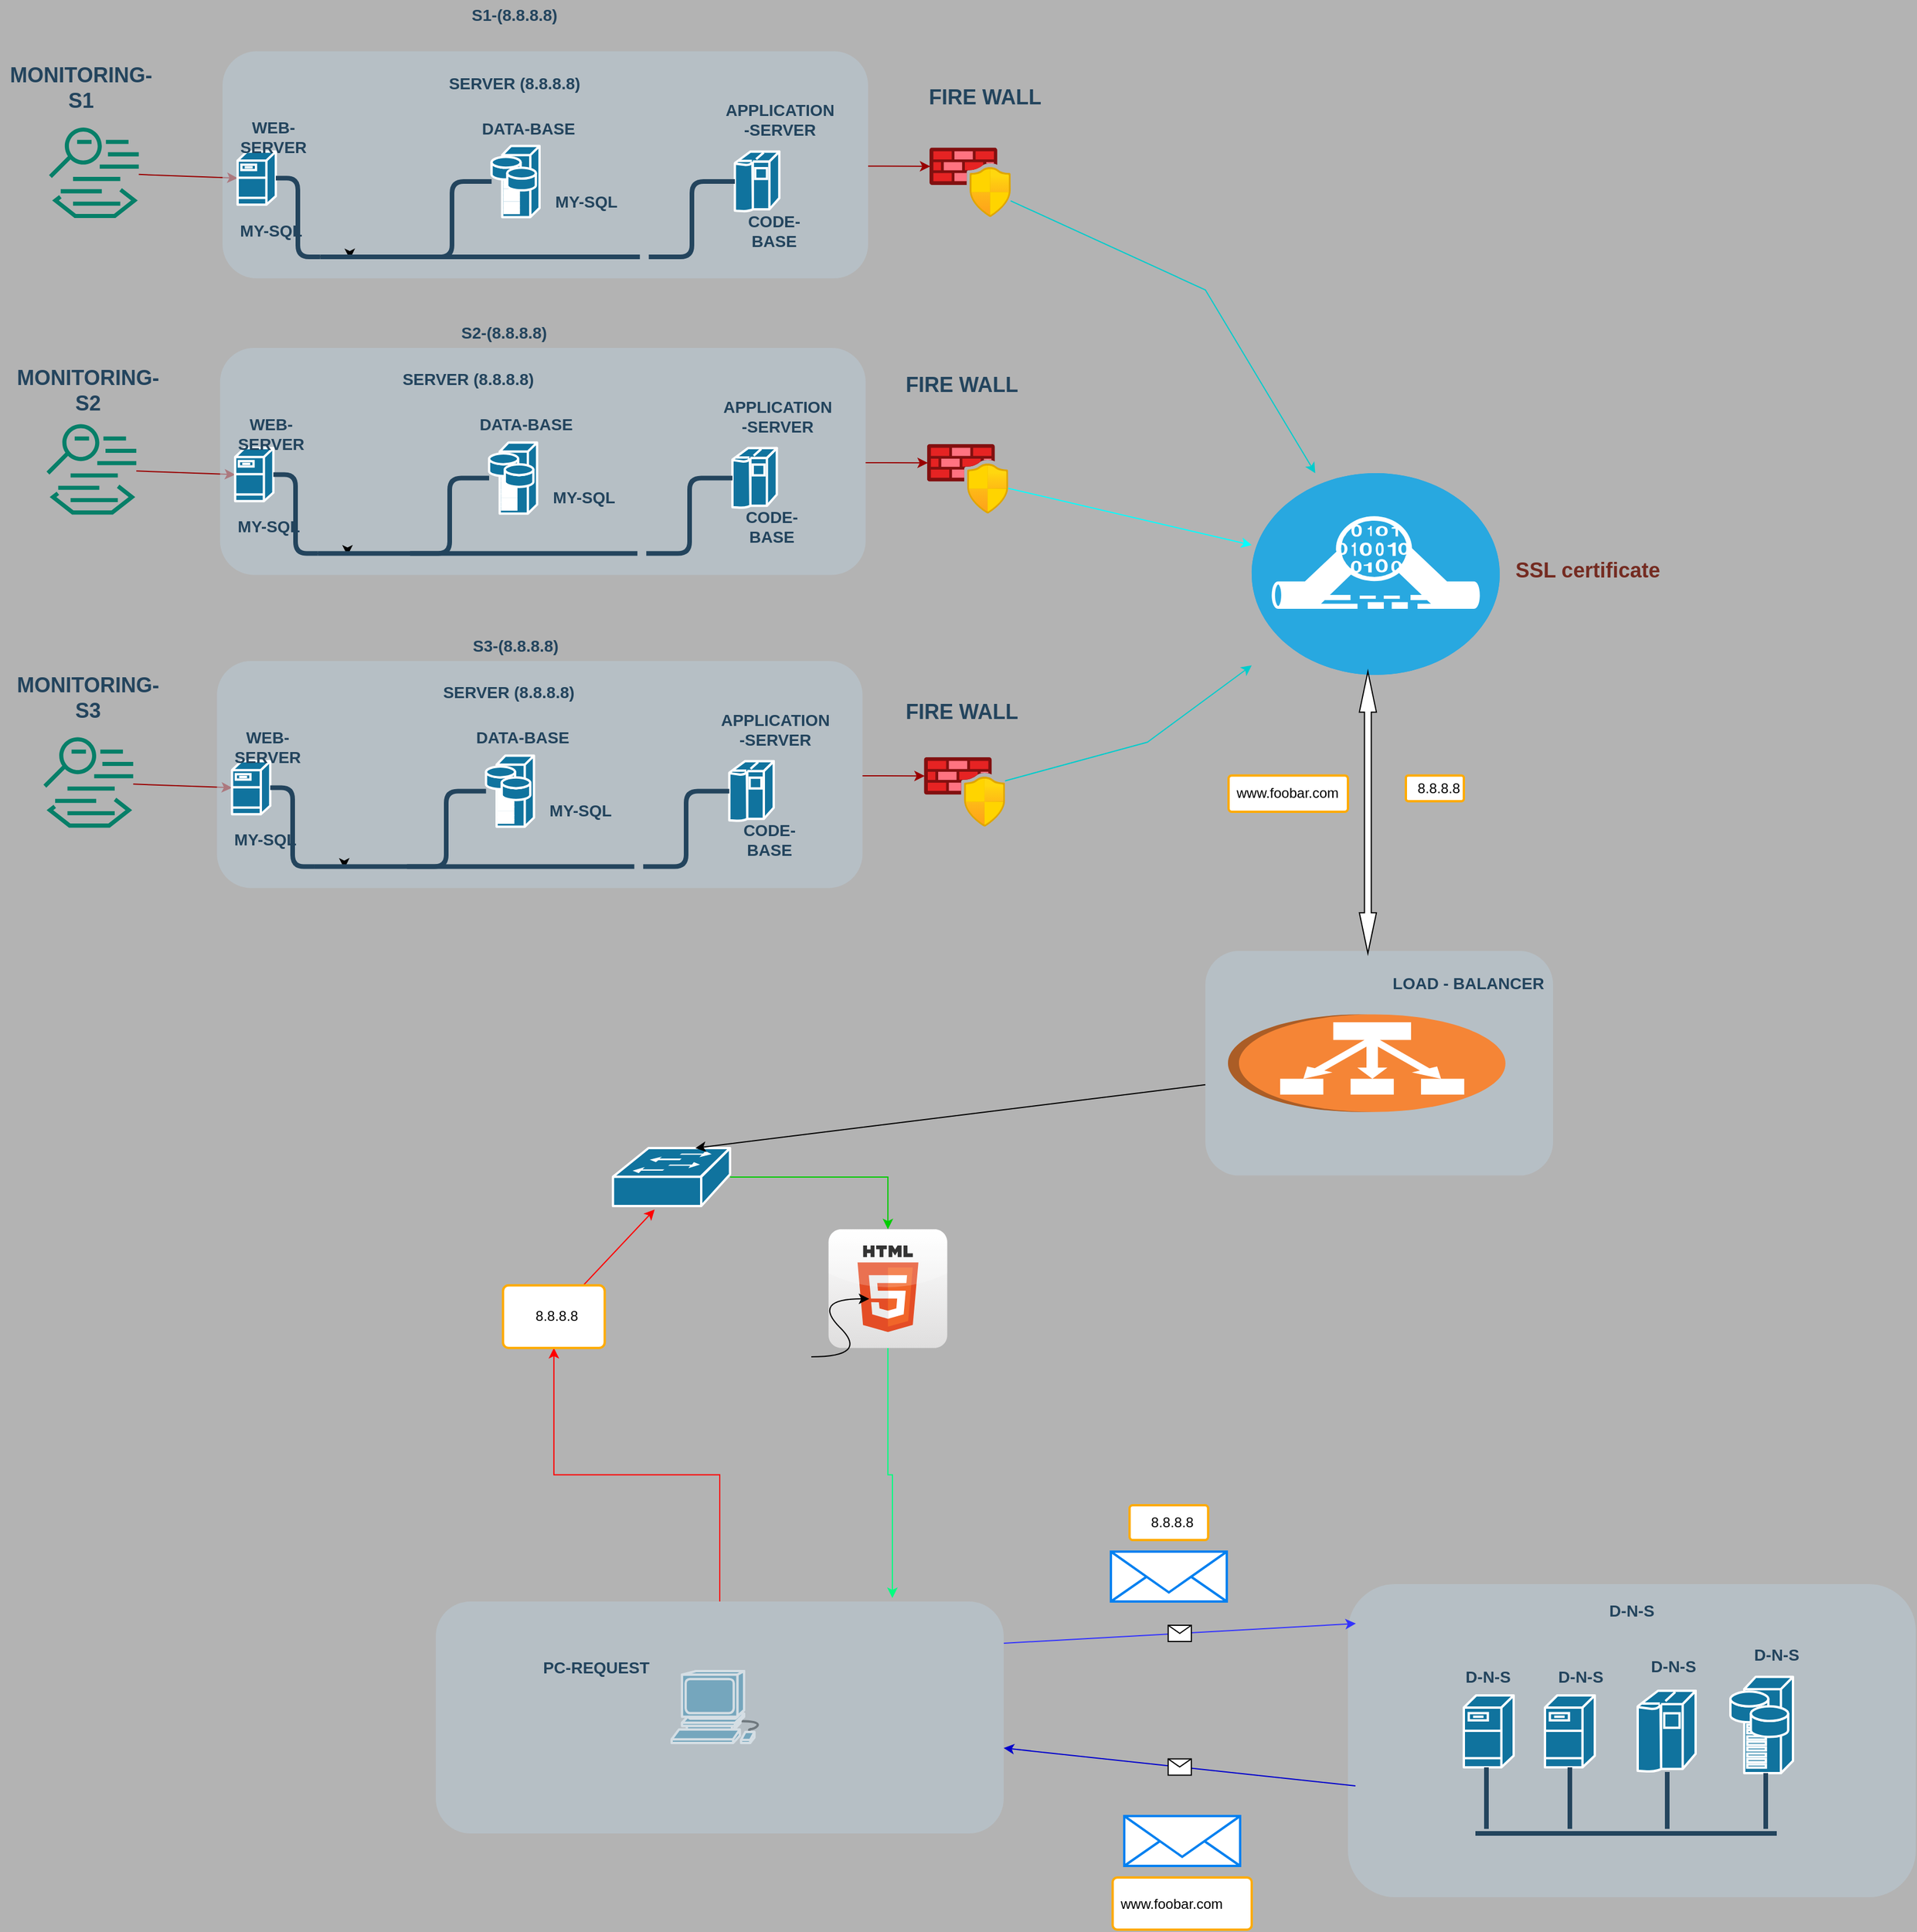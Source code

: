 <mxfile version="21.6.8" type="device">
  <diagram id="6a731a19-8d31-9384-78a2-239565b7b9f0" name="Page-1">
    <mxGraphModel dx="2910" dy="1009" grid="1" gridSize="10" guides="1" tooltips="1" connect="1" arrows="1" fold="1" page="1" pageScale="1" pageWidth="827" pageHeight="1169" background="#B3B3B3" math="0" shadow="0">
      <root>
        <mxCell id="0" />
        <mxCell id="1" parent="0" />
        <mxCell id="2094" value="" style="rounded=1;whiteSpace=wrap;html=1;strokeColor=none;fillColor=#BAC8D3;fontSize=24;fontColor=#23445D;align=center;opacity=60;" parent="1" vertex="1">
          <mxGeometry x="1143" y="1456" width="490" height="270" as="geometry" />
        </mxCell>
        <mxCell id="2096" value="" style="shape=mxgraph.cisco.computers_and_peripherals.workstation;html=1;dashed=0;fillColor=#10739E;strokeColor=#ffffff;strokeWidth=2;verticalLabelPosition=bottom;verticalAlign=top;fontFamily=Helvetica;fontSize=36;fontColor=#FFB366" parent="1" vertex="1">
          <mxGeometry x="559.5" y="1531" width="83" height="62" as="geometry" />
        </mxCell>
        <mxCell id="2103" value="" style="shape=mxgraph.cisco.servers.fileserver;html=1;dashed=0;fillColor=#10739E;strokeColor=#ffffff;strokeWidth=2;verticalLabelPosition=bottom;verticalAlign=top;fontFamily=Helvetica;fontSize=36;fontColor=#FFB366" parent="1" vertex="1">
          <mxGeometry x="1243" y="1552" width="43" height="62" as="geometry" />
        </mxCell>
        <mxCell id="2104" value="" style="shape=mxgraph.cisco.servers.fileserver;html=1;dashed=0;fillColor=#10739E;strokeColor=#ffffff;strokeWidth=2;verticalLabelPosition=bottom;verticalAlign=top;fontFamily=Helvetica;fontSize=36;fontColor=#FFB366" parent="1" vertex="1">
          <mxGeometry x="1313" y="1552" width="43" height="62" as="geometry" />
        </mxCell>
        <mxCell id="2105" value="" style="shape=mxgraph.cisco.computers_and_peripherals.ibm_mainframe;html=1;dashed=0;fillColor=#10739E;strokeColor=#ffffff;strokeWidth=2;verticalLabelPosition=bottom;verticalAlign=top;fontFamily=Helvetica;fontSize=36;fontColor=#FFB366" parent="1" vertex="1">
          <mxGeometry x="1393" y="1548" width="50" height="70" as="geometry" />
        </mxCell>
        <mxCell id="2106" value="" style="shape=mxgraph.cisco.servers.storage_server;html=1;dashed=0;fillColor=#10739E;strokeColor=#ffffff;strokeWidth=2;verticalLabelPosition=bottom;verticalAlign=top;fontFamily=Helvetica;fontSize=36;fontColor=#FFB366" parent="1" vertex="1">
          <mxGeometry x="1473" y="1536" width="54" height="83" as="geometry" />
        </mxCell>
        <mxCell id="6dwymIx41Qv2gQPjKfyM-2273" style="edgeStyle=orthogonalEdgeStyle;rounded=0;orthogonalLoop=1;jettySize=auto;html=1;strokeColor=#00FF80;entryX=0.804;entryY=-0.015;entryDx=0;entryDy=0;entryPerimeter=0;" parent="1" source="6dwymIx41Qv2gQPjKfyM-2308" target="6dwymIx41Qv2gQPjKfyM-2257" edge="1">
          <mxGeometry relative="1" as="geometry">
            <mxPoint x="745.87" y="1360" as="targetPoint" />
          </mxGeometry>
        </mxCell>
        <mxCell id="2107" value="" style="shape=mxgraph.cisco.switches.workgroup_switch;html=1;dashed=0;fillColor=#10739E;strokeColor=#ffffff;strokeWidth=2;verticalLabelPosition=bottom;verticalAlign=top;fontFamily=Helvetica;fontSize=36;fontColor=#FFB366" parent="1" vertex="1">
          <mxGeometry x="508.87" y="1080" width="101" height="50" as="geometry" />
        </mxCell>
        <mxCell id="2153" value="" style="line;html=1;strokeColor=#23445D;" parent="1" vertex="1">
          <mxGeometry x="1253" y="1666" width="260" height="10" as="geometry" />
        </mxCell>
        <mxCell id="2164" value="" style="edgeStyle=elbowEdgeStyle;elbow=horizontal;endArrow=none;html=1;strokeColor=#23445D;endFill=0;strokeWidth=4;rounded=1" parent="1" source="2103" edge="1">
          <mxGeometry width="100" height="100" relative="1" as="geometry">
            <mxPoint x="1262" y="1625" as="sourcePoint" />
            <mxPoint x="1262.278" y="1667.083" as="targetPoint" />
          </mxGeometry>
        </mxCell>
        <mxCell id="2165" value="" style="edgeStyle=elbowEdgeStyle;elbow=horizontal;endArrow=none;html=1;strokeColor=#23445D;endFill=0;strokeWidth=4;rounded=1" parent="1" source="2104" edge="1">
          <mxGeometry width="100" height="100" relative="1" as="geometry">
            <mxPoint x="1334" y="1625" as="sourcePoint" />
            <mxPoint x="1334.278" y="1667.083" as="targetPoint" />
          </mxGeometry>
        </mxCell>
        <mxCell id="2166" value="" style="edgeStyle=elbowEdgeStyle;elbow=horizontal;endArrow=none;html=1;strokeColor=#23445D;endFill=0;strokeWidth=4;rounded=1" parent="1" source="2105" edge="1">
          <mxGeometry width="100" height="100" relative="1" as="geometry">
            <mxPoint x="1418" y="1625" as="sourcePoint" />
            <mxPoint x="1418.278" y="1667.083" as="targetPoint" />
          </mxGeometry>
        </mxCell>
        <mxCell id="2167" value="" style="edgeStyle=elbowEdgeStyle;elbow=horizontal;endArrow=none;html=1;strokeColor=#23445D;endFill=0;strokeWidth=4;rounded=1" parent="1" source="2106" edge="1">
          <mxGeometry width="100" height="100" relative="1" as="geometry">
            <mxPoint x="1503" y="1625" as="sourcePoint" />
            <mxPoint x="1503.278" y="1667.083" as="targetPoint" />
          </mxGeometry>
        </mxCell>
        <mxCell id="2227" value="&lt;font color=&quot;#23445d&quot;&gt;D-N-S&lt;/font&gt;" style="rounded=1;whiteSpace=wrap;html=1;strokeColor=none;fillColor=none;fontSize=14;fontColor=#742B21;align=center;fontStyle=1" parent="1" vertex="1">
          <mxGeometry x="1223.5" y="1526" width="80" height="19" as="geometry" />
        </mxCell>
        <mxCell id="6dwymIx41Qv2gQPjKfyM-2346" style="edgeStyle=orthogonalEdgeStyle;rounded=0;orthogonalLoop=1;jettySize=auto;html=1;strokeColor=#FF0000;" parent="1" source="6dwymIx41Qv2gQPjKfyM-2257" target="6dwymIx41Qv2gQPjKfyM-2307" edge="1">
          <mxGeometry relative="1" as="geometry" />
        </mxCell>
        <mxCell id="6dwymIx41Qv2gQPjKfyM-2257" value="" style="rounded=1;whiteSpace=wrap;html=1;strokeColor=none;fillColor=#BAC8D3;fontSize=24;fontColor=#23445D;align=center;opacity=60;" parent="1" vertex="1">
          <mxGeometry x="356" y="1471" width="490" height="200" as="geometry" />
        </mxCell>
        <mxCell id="6dwymIx41Qv2gQPjKfyM-2275" value="&lt;font color=&quot;#23445d&quot;&gt;PC-REQUEST&lt;br&gt;&lt;/font&gt;" style="rounded=1;whiteSpace=wrap;html=1;strokeColor=none;fillColor=none;fontSize=14;fontColor=#742B21;align=center;fontStyle=1" parent="1" vertex="1">
          <mxGeometry x="382" y="1511" width="225" height="34" as="geometry" />
        </mxCell>
        <mxCell id="6dwymIx41Qv2gQPjKfyM-2278" value="&lt;font color=&quot;#23445d&quot;&gt;D-N-S&lt;/font&gt;" style="rounded=1;whiteSpace=wrap;html=1;strokeColor=none;fillColor=none;fontSize=14;fontColor=#742B21;align=center;fontStyle=1" parent="1" vertex="1">
          <mxGeometry x="1473" y="1507" width="80" height="19" as="geometry" />
        </mxCell>
        <mxCell id="6dwymIx41Qv2gQPjKfyM-2279" value="&lt;font color=&quot;#23445d&quot;&gt;D-N-S&lt;/font&gt;" style="rounded=1;whiteSpace=wrap;html=1;strokeColor=none;fillColor=none;fontSize=14;fontColor=#742B21;align=center;fontStyle=1" parent="1" vertex="1">
          <mxGeometry x="1383.5" y="1517" width="80" height="19" as="geometry" />
        </mxCell>
        <mxCell id="6dwymIx41Qv2gQPjKfyM-2280" value="&lt;font color=&quot;#23445d&quot;&gt;D-N-S&lt;/font&gt;" style="rounded=1;whiteSpace=wrap;html=1;strokeColor=none;fillColor=none;fontSize=14;fontColor=#742B21;align=center;fontStyle=1" parent="1" vertex="1">
          <mxGeometry x="1303.5" y="1526" width="80" height="19" as="geometry" />
        </mxCell>
        <mxCell id="6dwymIx41Qv2gQPjKfyM-2282" value="&lt;font color=&quot;#23445d&quot;&gt;D-N-S&lt;/font&gt;" style="rounded=1;whiteSpace=wrap;html=1;strokeColor=none;fillColor=none;fontSize=14;fontColor=#742B21;align=center;fontStyle=1" parent="1" vertex="1">
          <mxGeometry x="1323" y="1461" width="130" height="35" as="geometry" />
        </mxCell>
        <mxCell id="6dwymIx41Qv2gQPjKfyM-2289" value="" style="html=1;verticalLabelPosition=bottom;align=center;labelBackgroundColor=#ffffff;verticalAlign=top;strokeWidth=2;strokeColor=#0080F0;shadow=0;dashed=0;shape=mxgraph.ios7.icons.mail;" parent="1" vertex="1">
          <mxGeometry x="950" y="1656" width="100" height="43" as="geometry" />
        </mxCell>
        <mxCell id="6dwymIx41Qv2gQPjKfyM-2294" value="" style="html=1;verticalLabelPosition=bottom;align=center;labelBackgroundColor=#ffffff;verticalAlign=top;strokeWidth=2;strokeColor=#0080F0;shadow=0;dashed=0;shape=mxgraph.ios7.icons.mail;" parent="1" vertex="1">
          <mxGeometry x="938.5" y="1428" width="100" height="43" as="geometry" />
        </mxCell>
        <mxCell id="6dwymIx41Qv2gQPjKfyM-2300" value="www.foobar.com" style="rounded=1;arcSize=9;align=left;spacingLeft=5;strokeColor=#FFAB00;html=1;strokeWidth=2;fontSize=12" parent="1" vertex="1">
          <mxGeometry x="940" y="1709" width="120" height="45" as="geometry" />
        </mxCell>
        <mxCell id="6dwymIx41Qv2gQPjKfyM-2303" value="&lt;div style=&quot;&quot;&gt;&lt;span style=&quot;background-color: initial;&quot;&gt;8.8.8.8&lt;/span&gt;&lt;/div&gt;" style="rounded=1;arcSize=9;align=center;spacingLeft=5;strokeColor=#FFAB00;html=1;strokeWidth=2;fontSize=12" parent="1" vertex="1">
          <mxGeometry x="954.63" y="1388" width="67.75" height="30" as="geometry" />
        </mxCell>
        <mxCell id="6dwymIx41Qv2gQPjKfyM-2313" value="" style="edgeStyle=orthogonalEdgeStyle;rounded=0;orthogonalLoop=1;jettySize=auto;html=1;strokeColor=#00CC00;" parent="1" source="2107" target="6dwymIx41Qv2gQPjKfyM-2308" edge="1">
          <mxGeometry relative="1" as="geometry">
            <mxPoint x="754.87" y="1790" as="targetPoint" />
            <mxPoint x="609.87" y="1105" as="sourcePoint" />
          </mxGeometry>
        </mxCell>
        <mxCell id="6dwymIx41Qv2gQPjKfyM-2308" value="" style="dashed=0;outlineConnect=0;html=1;align=center;labelPosition=center;verticalLabelPosition=bottom;verticalAlign=top;shape=mxgraph.webicons.html5;gradientColor=#DFDEDE" parent="1" vertex="1">
          <mxGeometry x="694.87" y="1150" width="102.4" height="102.4" as="geometry" />
        </mxCell>
        <mxCell id="6dwymIx41Qv2gQPjKfyM-2322" value="" style="curved=1;endArrow=classic;html=1;rounded=0;entryX=0.356;entryY=1.06;entryDx=0;entryDy=0;strokeColor=#FF0000;entryPerimeter=0;" parent="1" source="6dwymIx41Qv2gQPjKfyM-2307" target="2107" edge="1">
          <mxGeometry width="50" height="50" relative="1" as="geometry">
            <mxPoint x="444.87" y="1320" as="sourcePoint" />
            <mxPoint x="494.87" y="1270" as="targetPoint" />
            <Array as="points" />
          </mxGeometry>
        </mxCell>
        <mxCell id="6dwymIx41Qv2gQPjKfyM-2307" value="&lt;div style=&quot;&quot;&gt;&lt;span style=&quot;background-color: initial;&quot;&gt;8.8.8.8&lt;/span&gt;&lt;/div&gt;" style="rounded=1;arcSize=9;align=center;spacingLeft=5;strokeColor=#FFAB00;html=1;strokeWidth=2;fontSize=12" parent="1" vertex="1">
          <mxGeometry x="414" y="1198.4" width="87.75" height="54" as="geometry" />
        </mxCell>
        <mxCell id="6dwymIx41Qv2gQPjKfyM-2371" value="" style="endArrow=classic;html=1;rounded=0;entryX=0.014;entryY=0.126;entryDx=0;entryDy=0;entryPerimeter=0;strokeColor=#3333FF;" parent="1" target="2094" edge="1">
          <mxGeometry relative="1" as="geometry">
            <mxPoint x="846.13" y="1507" as="sourcePoint" />
            <mxPoint x="946.13" y="1507" as="targetPoint" />
          </mxGeometry>
        </mxCell>
        <mxCell id="6dwymIx41Qv2gQPjKfyM-2372" value="" style="shape=message;html=1;outlineConnect=0;" parent="6dwymIx41Qv2gQPjKfyM-2371" vertex="1">
          <mxGeometry width="20" height="14" relative="1" as="geometry">
            <mxPoint x="-10" y="-7" as="offset" />
          </mxGeometry>
        </mxCell>
        <mxCell id="6dwymIx41Qv2gQPjKfyM-2373" value="" style="endArrow=classic;html=1;rounded=0;strokeColor=#0000CC;" parent="1" target="6dwymIx41Qv2gQPjKfyM-2257" edge="1">
          <mxGeometry relative="1" as="geometry">
            <mxPoint x="1149.5" y="1630" as="sourcePoint" />
            <mxPoint x="919.5" y="1630" as="targetPoint" />
          </mxGeometry>
        </mxCell>
        <mxCell id="6dwymIx41Qv2gQPjKfyM-2374" value="" style="shape=message;html=1;outlineConnect=0;" parent="6dwymIx41Qv2gQPjKfyM-2373" vertex="1">
          <mxGeometry width="20" height="14" relative="1" as="geometry">
            <mxPoint x="-10" y="-7" as="offset" />
          </mxGeometry>
        </mxCell>
        <mxCell id="imtC0jw9RBwGgxBXPLJ6-2265" value="" style="group" vertex="1" connectable="0" parent="1">
          <mxGeometry x="1020" y="910" width="300" height="193.66" as="geometry" />
        </mxCell>
        <mxCell id="6dwymIx41Qv2gQPjKfyM-2314" value="" style="rounded=1;whiteSpace=wrap;html=1;strokeColor=none;fillColor=#BAC8D3;fontSize=24;fontColor=#23445D;align=center;opacity=60;" parent="imtC0jw9RBwGgxBXPLJ6-2265" vertex="1">
          <mxGeometry width="300" height="193.66" as="geometry" />
        </mxCell>
        <mxCell id="6dwymIx41Qv2gQPjKfyM-2326" value="" style="outlineConnect=0;dashed=0;verticalLabelPosition=bottom;verticalAlign=top;align=center;html=1;shape=mxgraph.aws3.classic_load_balancer;fillColor=#F58536;gradientColor=none;rotation=90;" parent="imtC0jw9RBwGgxBXPLJ6-2265" vertex="1">
          <mxGeometry x="97.194" y="-22.881" width="84.031" height="239.412" as="geometry" />
        </mxCell>
        <mxCell id="f2DIe-GES9H6d4BIn_tr-2227" value="&lt;font color=&quot;#23445d&quot;&gt;LOAD - BALANCER&lt;br&gt;&lt;/font&gt;" style="rounded=1;whiteSpace=wrap;html=1;strokeColor=none;fillColor=none;fontSize=14;fontColor=#742B21;align=center;fontStyle=1" parent="imtC0jw9RBwGgxBXPLJ6-2265" vertex="1">
          <mxGeometry x="157.58" y="11.978" width="137.755" height="32.922" as="geometry" />
        </mxCell>
        <mxCell id="imtC0jw9RBwGgxBXPLJ6-2281" style="rounded=0;orthogonalLoop=1;jettySize=auto;html=1;entryX=0;entryY=0.5;entryDx=0;entryDy=0;entryPerimeter=0;strokeColor=#990000;" edge="1" parent="1" source="imtC0jw9RBwGgxBXPLJ6-2269" target="2097">
          <mxGeometry relative="1" as="geometry" />
        </mxCell>
        <mxCell id="imtC0jw9RBwGgxBXPLJ6-2269" value="" style="sketch=0;outlineConnect=0;fontColor=#232F3E;gradientColor=none;fillColor=#067F68;strokeColor=none;dashed=0;verticalLabelPosition=bottom;verticalAlign=top;align=center;html=1;fontSize=12;fontStyle=0;aspect=fixed;shape=mxgraph.aws4.mainframe_modernization_analyzer;container=0;" vertex="1" parent="1">
          <mxGeometry x="22" y="200" width="78" height="78" as="geometry" />
        </mxCell>
        <mxCell id="2095" value="" style="rounded=1;whiteSpace=wrap;html=1;strokeColor=none;fillColor=#BAC8D3;fontSize=24;fontColor=#23445D;align=center;opacity=60;movable=1;resizable=1;rotatable=1;deletable=1;editable=1;locked=0;connectable=1;container=0;" parent="1" vertex="1">
          <mxGeometry x="172" y="134.308" width="557" height="195.692" as="geometry" />
        </mxCell>
        <mxCell id="2097" value="" style="shape=mxgraph.cisco.servers.fileserver;html=1;dashed=0;fillColor=#10739E;strokeColor=#ffffff;strokeWidth=2;verticalLabelPosition=bottom;verticalAlign=top;fontFamily=Helvetica;fontSize=36;fontColor=#FFB366;movable=1;resizable=1;rotatable=1;deletable=1;editable=1;locked=0;connectable=1;container=0;" parent="1" vertex="1">
          <mxGeometry x="185.025" y="220.708" width="32.945" height="45.785" as="geometry" />
        </mxCell>
        <mxCell id="2100" value="" style="shape=mxgraph.cisco.servers.storage_server;html=1;dashed=0;fillColor=#10739E;strokeColor=#ffffff;strokeWidth=2;verticalLabelPosition=bottom;verticalAlign=top;fontFamily=Helvetica;fontSize=36;fontColor=#FFB366;movable=1;resizable=1;rotatable=1;deletable=1;editable=1;locked=0;connectable=1;container=0;" parent="1" vertex="1">
          <mxGeometry x="404.147" y="215.908" width="41.373" height="61.292" as="geometry" />
        </mxCell>
        <mxCell id="2102" value="" style="shape=mxgraph.cisco.computers_and_peripherals.ibm_mainframe;html=1;dashed=0;fillColor=#10739E;strokeColor=#ffffff;strokeWidth=2;verticalLabelPosition=bottom;verticalAlign=top;fontFamily=Helvetica;fontSize=36;fontColor=#FFB366;movable=1;resizable=1;rotatable=1;deletable=1;editable=1;locked=0;connectable=1;container=0;" parent="1" vertex="1">
          <mxGeometry x="614.076" y="220.708" width="38.308" height="51.692" as="geometry" />
        </mxCell>
        <mxCell id="2155" value="" style="edgeStyle=elbowEdgeStyle;elbow=horizontal;endArrow=none;html=1;strokeColor=#23445D;endFill=0;strokeWidth=4;rounded=1;movable=1;resizable=1;rotatable=1;deletable=1;editable=1;locked=0;connectable=1;" parent="1" target="2102" edge="1">
          <mxGeometry width="100" height="100" relative="1" as="geometry">
            <mxPoint x="539.758" y="311.538" as="sourcePoint" />
            <mxPoint x="539.758" y="282" as="targetPoint" />
          </mxGeometry>
        </mxCell>
        <mxCell id="2159" value="" style="edgeStyle=elbowEdgeStyle;elbow=horizontal;endArrow=none;html=1;strokeColor=#23445D;endFill=0;strokeWidth=4;rounded=1;movable=1;resizable=1;rotatable=1;deletable=1;editable=1;locked=0;connectable=1;" parent="1" target="2100" edge="1">
          <mxGeometry width="100" height="100" relative="1" as="geometry">
            <mxPoint x="335.959" y="311.538" as="sourcePoint" />
            <mxPoint x="335.81" y="272.359" as="targetPoint" />
          </mxGeometry>
        </mxCell>
        <mxCell id="2160" value="" style="edgeStyle=elbowEdgeStyle;elbow=horizontal;endArrow=none;html=1;strokeColor=#23445D;endFill=0;strokeWidth=4;rounded=1;movable=1;resizable=1;rotatable=1;deletable=1;editable=1;locked=0;connectable=1;" parent="1" source="2152" target="2097" edge="1">
          <mxGeometry width="100" height="100" relative="1" as="geometry">
            <mxPoint x="283.86" y="311.538" as="sourcePoint" />
            <mxPoint x="283.711" y="272.359" as="targetPoint" />
            <Array as="points" />
          </mxGeometry>
        </mxCell>
        <mxCell id="2226" value="&lt;font color=&quot;#23445d&quot;&gt;SERVER (8.8.8.8)&lt;br&gt;&lt;/font&gt;" style="rounded=1;whiteSpace=wrap;html=1;strokeColor=none;fillColor=none;fontSize=14;fontColor=#742B21;align=center;fontStyle=1;movable=1;resizable=1;rotatable=1;deletable=1;editable=1;locked=0;connectable=1;container=0;" parent="1" vertex="1">
          <mxGeometry x="338.257" y="149.077" width="172.387" height="25.108" as="geometry" />
        </mxCell>
        <mxCell id="6dwymIx41Qv2gQPjKfyM-2263" value="&lt;font color=&quot;#23445d&quot;&gt;WEB-SERVER&lt;br&gt;&lt;/font&gt;" style="rounded=1;whiteSpace=wrap;html=1;strokeColor=none;fillColor=none;fontSize=14;fontColor=#742B21;align=center;fontStyle=1;movable=1;resizable=1;rotatable=1;deletable=1;editable=1;locked=0;connectable=1;container=0;" parent="1" vertex="1">
          <mxGeometry x="172" y="195.6" width="88.109" height="25.108" as="geometry" />
        </mxCell>
        <mxCell id="6dwymIx41Qv2gQPjKfyM-2264" value="&lt;font color=&quot;#23445d&quot;&gt;MY-SQL&lt;br&gt;&lt;/font&gt;" style="rounded=1;whiteSpace=wrap;html=1;strokeColor=none;fillColor=none;fontSize=14;fontColor=#742B21;align=center;fontStyle=1;movable=1;resizable=1;rotatable=1;deletable=1;editable=1;locked=0;connectable=1;container=0;" parent="1" vertex="1">
          <mxGeometry x="443.988" y="250.985" width="84.278" height="25.108" as="geometry" />
        </mxCell>
        <mxCell id="6dwymIx41Qv2gQPjKfyM-2265" value="&lt;font color=&quot;#23445d&quot;&gt;APPLICATION -SERVER&lt;br&gt;&lt;/font&gt;" style="rounded=1;whiteSpace=wrap;html=1;strokeColor=none;fillColor=none;fontSize=14;fontColor=#742B21;align=center;fontStyle=1;movable=1;resizable=1;rotatable=1;deletable=1;editable=1;locked=0;connectable=1;container=0;" parent="1" vertex="1">
          <mxGeometry x="606.414" y="178.615" width="94.238" height="29.538" as="geometry" />
        </mxCell>
        <mxCell id="6dwymIx41Qv2gQPjKfyM-2266" value="&lt;font color=&quot;#23445d&quot;&gt;MY-SQL&lt;br&gt;&lt;/font&gt;" style="rounded=1;whiteSpace=wrap;html=1;strokeColor=none;fillColor=none;fontSize=14;fontColor=#742B21;align=center;fontStyle=1;movable=1;resizable=1;rotatable=1;deletable=1;editable=1;locked=0;connectable=1;container=0;" parent="1" vertex="1">
          <mxGeometry x="172" y="276.092" width="84.278" height="25.108" as="geometry" />
        </mxCell>
        <mxCell id="6dwymIx41Qv2gQPjKfyM-2267" value="&lt;font color=&quot;#23445d&quot;&gt;CODE-BASE&lt;br&gt;&lt;/font&gt;" style="rounded=1;whiteSpace=wrap;html=1;strokeColor=none;fillColor=none;fontSize=14;fontColor=#742B21;align=center;fontStyle=1;movable=1;resizable=1;rotatable=1;deletable=1;editable=1;locked=0;connectable=1;container=0;" parent="1" vertex="1">
          <mxGeometry x="606.414" y="276.092" width="84.278" height="25.108" as="geometry" />
        </mxCell>
        <mxCell id="6dwymIx41Qv2gQPjKfyM-2268" style="edgeStyle=orthogonalEdgeStyle;rounded=0;orthogonalLoop=1;jettySize=auto;html=1;exitX=0;exitY=0.5;exitDx=0;exitDy=0;exitPerimeter=0;entryX=0.093;entryY=0.75;entryDx=0;entryDy=0;entryPerimeter=0;movable=1;resizable=1;rotatable=1;deletable=1;editable=1;locked=0;connectable=1;" parent="1" source="2152" target="2152" edge="1">
          <mxGeometry relative="1" as="geometry" />
        </mxCell>
        <mxCell id="2152" value="" style="line;html=1;strokeColor=#23445D;movable=1;resizable=1;rotatable=1;deletable=1;editable=1;locked=0;connectable=1;container=0;" parent="1" vertex="1">
          <mxGeometry x="256.278" y="307.846" width="275.818" height="7.385" as="geometry" />
        </mxCell>
        <mxCell id="6dwymIx41Qv2gQPjKfyM-2271" value="&lt;font color=&quot;#23445d&quot;&gt;DATA-BASE&lt;br&gt;&lt;/font&gt;" style="rounded=1;whiteSpace=wrap;html=1;strokeColor=none;fillColor=none;fontSize=14;fontColor=#742B21;align=center;fontStyle=1;movable=1;resizable=1;rotatable=1;deletable=1;editable=1;locked=0;connectable=1;container=0;" parent="1" vertex="1">
          <mxGeometry x="392.272" y="188.215" width="88.109" height="25.108" as="geometry" />
        </mxCell>
        <mxCell id="6dwymIx41Qv2gQPjKfyM-2377" value="&lt;font color=&quot;#23445d&quot;&gt;S1-(8.8.8.8)&lt;br&gt;&lt;/font&gt;" style="rounded=1;whiteSpace=wrap;html=1;strokeColor=none;fillColor=none;fontSize=14;fontColor=#742B21;align=center;fontStyle=1;movable=1;resizable=1;rotatable=1;deletable=1;editable=1;locked=0;connectable=1;container=0;" parent="1" vertex="1">
          <mxGeometry x="338.257" y="90" width="172.387" height="25.108" as="geometry" />
        </mxCell>
        <mxCell id="imtC0jw9RBwGgxBXPLJ6-2351" style="edgeStyle=none;rounded=0;orthogonalLoop=1;jettySize=auto;html=1;strokeColor=#00CCCC;" edge="1" parent="1" source="imtC0jw9RBwGgxBXPLJ6-2266" target="imtC0jw9RBwGgxBXPLJ6-2349">
          <mxGeometry relative="1" as="geometry">
            <Array as="points">
              <mxPoint x="1020" y="340" />
            </Array>
          </mxGeometry>
        </mxCell>
        <mxCell id="imtC0jw9RBwGgxBXPLJ6-2266" value="" style="image;aspect=fixed;html=1;points=[];align=center;fontSize=12;image=img/lib/azure2/networking/Azure_Firewall_Manager.svg;container=0;" vertex="1" parent="1">
          <mxGeometry x="782" y="217.2" width="70" height="60" as="geometry" />
        </mxCell>
        <mxCell id="imtC0jw9RBwGgxBXPLJ6-2280" style="rounded=0;orthogonalLoop=1;jettySize=auto;html=1;entryX=0.01;entryY=0.271;entryDx=0;entryDy=0;entryPerimeter=0;strokeColor=#990000;" edge="1" parent="1" source="2095" target="imtC0jw9RBwGgxBXPLJ6-2266">
          <mxGeometry relative="1" as="geometry" />
        </mxCell>
        <mxCell id="imtC0jw9RBwGgxBXPLJ6-2306" style="rounded=0;orthogonalLoop=1;jettySize=auto;html=1;entryX=0;entryY=0.5;entryDx=0;entryDy=0;entryPerimeter=0;strokeColor=#990000;" edge="1" parent="1" source="imtC0jw9RBwGgxBXPLJ6-2307" target="imtC0jw9RBwGgxBXPLJ6-2309">
          <mxGeometry relative="1" as="geometry" />
        </mxCell>
        <mxCell id="imtC0jw9RBwGgxBXPLJ6-2307" value="" style="sketch=0;outlineConnect=0;fontColor=#232F3E;gradientColor=none;fillColor=#067F68;strokeColor=none;dashed=0;verticalLabelPosition=bottom;verticalAlign=top;align=center;html=1;fontSize=12;fontStyle=0;aspect=fixed;shape=mxgraph.aws4.mainframe_modernization_analyzer;container=0;" vertex="1" parent="1">
          <mxGeometry x="19.87" y="455.69" width="78" height="78" as="geometry" />
        </mxCell>
        <mxCell id="imtC0jw9RBwGgxBXPLJ6-2308" value="" style="rounded=1;whiteSpace=wrap;html=1;strokeColor=none;fillColor=#BAC8D3;fontSize=24;fontColor=#23445D;align=center;opacity=60;movable=1;resizable=1;rotatable=1;deletable=1;editable=1;locked=0;connectable=1;container=0;" vertex="1" parent="1">
          <mxGeometry x="169.87" y="389.998" width="557" height="195.692" as="geometry" />
        </mxCell>
        <mxCell id="imtC0jw9RBwGgxBXPLJ6-2309" value="" style="shape=mxgraph.cisco.servers.fileserver;html=1;dashed=0;fillColor=#10739E;strokeColor=#ffffff;strokeWidth=2;verticalLabelPosition=bottom;verticalAlign=top;fontFamily=Helvetica;fontSize=36;fontColor=#FFB366;movable=1;resizable=1;rotatable=1;deletable=1;editable=1;locked=0;connectable=1;container=0;" vertex="1" parent="1">
          <mxGeometry x="182.895" y="476.398" width="32.945" height="45.785" as="geometry" />
        </mxCell>
        <mxCell id="imtC0jw9RBwGgxBXPLJ6-2310" value="" style="shape=mxgraph.cisco.servers.storage_server;html=1;dashed=0;fillColor=#10739E;strokeColor=#ffffff;strokeWidth=2;verticalLabelPosition=bottom;verticalAlign=top;fontFamily=Helvetica;fontSize=36;fontColor=#FFB366;movable=1;resizable=1;rotatable=1;deletable=1;editable=1;locked=0;connectable=1;container=0;" vertex="1" parent="1">
          <mxGeometry x="402.017" y="471.598" width="41.373" height="61.292" as="geometry" />
        </mxCell>
        <mxCell id="imtC0jw9RBwGgxBXPLJ6-2311" value="" style="shape=mxgraph.cisco.computers_and_peripherals.ibm_mainframe;html=1;dashed=0;fillColor=#10739E;strokeColor=#ffffff;strokeWidth=2;verticalLabelPosition=bottom;verticalAlign=top;fontFamily=Helvetica;fontSize=36;fontColor=#FFB366;movable=1;resizable=1;rotatable=1;deletable=1;editable=1;locked=0;connectable=1;container=0;" vertex="1" parent="1">
          <mxGeometry x="611.946" y="476.398" width="38.308" height="51.692" as="geometry" />
        </mxCell>
        <mxCell id="imtC0jw9RBwGgxBXPLJ6-2312" value="" style="edgeStyle=elbowEdgeStyle;elbow=horizontal;endArrow=none;html=1;strokeColor=#23445D;endFill=0;strokeWidth=4;rounded=1;movable=1;resizable=1;rotatable=1;deletable=1;editable=1;locked=0;connectable=1;" edge="1" parent="1" target="imtC0jw9RBwGgxBXPLJ6-2311">
          <mxGeometry width="100" height="100" relative="1" as="geometry">
            <mxPoint x="537.628" y="567.228" as="sourcePoint" />
            <mxPoint x="537.628" y="537.69" as="targetPoint" />
          </mxGeometry>
        </mxCell>
        <mxCell id="imtC0jw9RBwGgxBXPLJ6-2313" value="" style="edgeStyle=elbowEdgeStyle;elbow=horizontal;endArrow=none;html=1;strokeColor=#23445D;endFill=0;strokeWidth=4;rounded=1;movable=1;resizable=1;rotatable=1;deletable=1;editable=1;locked=0;connectable=1;" edge="1" parent="1" target="imtC0jw9RBwGgxBXPLJ6-2310">
          <mxGeometry width="100" height="100" relative="1" as="geometry">
            <mxPoint x="333.829" y="567.228" as="sourcePoint" />
            <mxPoint x="333.68" y="528.049" as="targetPoint" />
          </mxGeometry>
        </mxCell>
        <mxCell id="imtC0jw9RBwGgxBXPLJ6-2314" value="" style="edgeStyle=elbowEdgeStyle;elbow=horizontal;endArrow=none;html=1;strokeColor=#23445D;endFill=0;strokeWidth=4;rounded=1;movable=1;resizable=1;rotatable=1;deletable=1;editable=1;locked=0;connectable=1;" edge="1" parent="1" source="imtC0jw9RBwGgxBXPLJ6-2322" target="imtC0jw9RBwGgxBXPLJ6-2309">
          <mxGeometry width="100" height="100" relative="1" as="geometry">
            <mxPoint x="281.73" y="567.228" as="sourcePoint" />
            <mxPoint x="281.581" y="528.049" as="targetPoint" />
            <Array as="points" />
          </mxGeometry>
        </mxCell>
        <mxCell id="imtC0jw9RBwGgxBXPLJ6-2315" value="&lt;font color=&quot;#23445d&quot;&gt;SERVER (8.8.8.8)&lt;br&gt;&lt;/font&gt;" style="rounded=1;whiteSpace=wrap;html=1;strokeColor=none;fillColor=none;fontSize=14;fontColor=#742B21;align=center;fontStyle=1;movable=1;resizable=1;rotatable=1;deletable=1;editable=1;locked=0;connectable=1;container=0;" vertex="1" parent="1">
          <mxGeometry x="298.127" y="404.767" width="172.387" height="25.108" as="geometry" />
        </mxCell>
        <mxCell id="imtC0jw9RBwGgxBXPLJ6-2316" value="&lt;font color=&quot;#23445d&quot;&gt;WEB-SERVER&lt;br&gt;&lt;/font&gt;" style="rounded=1;whiteSpace=wrap;html=1;strokeColor=none;fillColor=none;fontSize=14;fontColor=#742B21;align=center;fontStyle=1;movable=1;resizable=1;rotatable=1;deletable=1;editable=1;locked=0;connectable=1;container=0;" vertex="1" parent="1">
          <mxGeometry x="169.87" y="451.29" width="88.109" height="25.108" as="geometry" />
        </mxCell>
        <mxCell id="imtC0jw9RBwGgxBXPLJ6-2317" value="&lt;font color=&quot;#23445d&quot;&gt;MY-SQL&lt;br&gt;&lt;/font&gt;" style="rounded=1;whiteSpace=wrap;html=1;strokeColor=none;fillColor=none;fontSize=14;fontColor=#742B21;align=center;fontStyle=1;movable=1;resizable=1;rotatable=1;deletable=1;editable=1;locked=0;connectable=1;container=0;" vertex="1" parent="1">
          <mxGeometry x="441.858" y="506.675" width="84.278" height="25.108" as="geometry" />
        </mxCell>
        <mxCell id="imtC0jw9RBwGgxBXPLJ6-2318" value="&lt;font color=&quot;#23445d&quot;&gt;APPLICATION -SERVER&lt;br&gt;&lt;/font&gt;" style="rounded=1;whiteSpace=wrap;html=1;strokeColor=none;fillColor=none;fontSize=14;fontColor=#742B21;align=center;fontStyle=1;movable=1;resizable=1;rotatable=1;deletable=1;editable=1;locked=0;connectable=1;container=0;" vertex="1" parent="1">
          <mxGeometry x="604.284" y="434.305" width="94.238" height="29.538" as="geometry" />
        </mxCell>
        <mxCell id="imtC0jw9RBwGgxBXPLJ6-2319" value="&lt;font color=&quot;#23445d&quot;&gt;MY-SQL&lt;br&gt;&lt;/font&gt;" style="rounded=1;whiteSpace=wrap;html=1;strokeColor=none;fillColor=none;fontSize=14;fontColor=#742B21;align=center;fontStyle=1;movable=1;resizable=1;rotatable=1;deletable=1;editable=1;locked=0;connectable=1;container=0;" vertex="1" parent="1">
          <mxGeometry x="169.87" y="531.782" width="84.278" height="25.108" as="geometry" />
        </mxCell>
        <mxCell id="imtC0jw9RBwGgxBXPLJ6-2320" value="&lt;font color=&quot;#23445d&quot;&gt;CODE-BASE&lt;br&gt;&lt;/font&gt;" style="rounded=1;whiteSpace=wrap;html=1;strokeColor=none;fillColor=none;fontSize=14;fontColor=#742B21;align=center;fontStyle=1;movable=1;resizable=1;rotatable=1;deletable=1;editable=1;locked=0;connectable=1;container=0;" vertex="1" parent="1">
          <mxGeometry x="604.284" y="531.782" width="84.278" height="25.108" as="geometry" />
        </mxCell>
        <mxCell id="imtC0jw9RBwGgxBXPLJ6-2321" style="edgeStyle=orthogonalEdgeStyle;rounded=0;orthogonalLoop=1;jettySize=auto;html=1;exitX=0;exitY=0.5;exitDx=0;exitDy=0;exitPerimeter=0;entryX=0.093;entryY=0.75;entryDx=0;entryDy=0;entryPerimeter=0;movable=1;resizable=1;rotatable=1;deletable=1;editable=1;locked=0;connectable=1;" edge="1" parent="1" source="imtC0jw9RBwGgxBXPLJ6-2322" target="imtC0jw9RBwGgxBXPLJ6-2322">
          <mxGeometry relative="1" as="geometry" />
        </mxCell>
        <mxCell id="imtC0jw9RBwGgxBXPLJ6-2322" value="" style="line;html=1;strokeColor=#23445D;movable=1;resizable=1;rotatable=1;deletable=1;editable=1;locked=0;connectable=1;container=0;" vertex="1" parent="1">
          <mxGeometry x="254.148" y="563.536" width="275.818" height="7.385" as="geometry" />
        </mxCell>
        <mxCell id="imtC0jw9RBwGgxBXPLJ6-2323" value="&lt;font color=&quot;#23445d&quot;&gt;DATA-BASE&lt;br&gt;&lt;/font&gt;" style="rounded=1;whiteSpace=wrap;html=1;strokeColor=none;fillColor=none;fontSize=14;fontColor=#742B21;align=center;fontStyle=1;movable=1;resizable=1;rotatable=1;deletable=1;editable=1;locked=0;connectable=1;container=0;" vertex="1" parent="1">
          <mxGeometry x="390.142" y="443.905" width="88.109" height="25.108" as="geometry" />
        </mxCell>
        <mxCell id="imtC0jw9RBwGgxBXPLJ6-2352" style="edgeStyle=none;rounded=0;orthogonalLoop=1;jettySize=auto;html=1;strokeColor=#00FFFF;" edge="1" parent="1" source="imtC0jw9RBwGgxBXPLJ6-2324" target="imtC0jw9RBwGgxBXPLJ6-2349">
          <mxGeometry relative="1" as="geometry" />
        </mxCell>
        <mxCell id="imtC0jw9RBwGgxBXPLJ6-2324" value="" style="image;aspect=fixed;html=1;points=[];align=center;fontSize=12;image=img/lib/azure2/networking/Azure_Firewall_Manager.svg;container=0;" vertex="1" parent="1">
          <mxGeometry x="779.87" y="472.89" width="70" height="60" as="geometry" />
        </mxCell>
        <mxCell id="imtC0jw9RBwGgxBXPLJ6-2325" style="rounded=0;orthogonalLoop=1;jettySize=auto;html=1;entryX=0.01;entryY=0.271;entryDx=0;entryDy=0;entryPerimeter=0;strokeColor=#990000;" edge="1" parent="1" source="imtC0jw9RBwGgxBXPLJ6-2308" target="imtC0jw9RBwGgxBXPLJ6-2324">
          <mxGeometry relative="1" as="geometry" />
        </mxCell>
        <mxCell id="imtC0jw9RBwGgxBXPLJ6-2326" style="rounded=0;orthogonalLoop=1;jettySize=auto;html=1;entryX=0;entryY=0.5;entryDx=0;entryDy=0;entryPerimeter=0;strokeColor=#990000;" edge="1" parent="1" source="imtC0jw9RBwGgxBXPLJ6-2327" target="imtC0jw9RBwGgxBXPLJ6-2329">
          <mxGeometry relative="1" as="geometry" />
        </mxCell>
        <mxCell id="imtC0jw9RBwGgxBXPLJ6-2327" value="" style="sketch=0;outlineConnect=0;fontColor=#232F3E;gradientColor=none;fillColor=#067F68;strokeColor=none;dashed=0;verticalLabelPosition=bottom;verticalAlign=top;align=center;html=1;fontSize=12;fontStyle=0;aspect=fixed;shape=mxgraph.aws4.mainframe_modernization_analyzer;container=0;" vertex="1" parent="1">
          <mxGeometry x="17.19" y="725.69" width="78" height="78" as="geometry" />
        </mxCell>
        <mxCell id="imtC0jw9RBwGgxBXPLJ6-2328" value="" style="rounded=1;whiteSpace=wrap;html=1;strokeColor=none;fillColor=#BAC8D3;fontSize=24;fontColor=#23445D;align=center;opacity=60;movable=1;resizable=1;rotatable=1;deletable=1;editable=1;locked=0;connectable=1;container=0;" vertex="1" parent="1">
          <mxGeometry x="167.19" y="659.998" width="557" height="195.692" as="geometry" />
        </mxCell>
        <mxCell id="imtC0jw9RBwGgxBXPLJ6-2329" value="" style="shape=mxgraph.cisco.servers.fileserver;html=1;dashed=0;fillColor=#10739E;strokeColor=#ffffff;strokeWidth=2;verticalLabelPosition=bottom;verticalAlign=top;fontFamily=Helvetica;fontSize=36;fontColor=#FFB366;movable=1;resizable=1;rotatable=1;deletable=1;editable=1;locked=0;connectable=1;container=0;" vertex="1" parent="1">
          <mxGeometry x="180.215" y="746.398" width="32.945" height="45.785" as="geometry" />
        </mxCell>
        <mxCell id="imtC0jw9RBwGgxBXPLJ6-2330" value="" style="shape=mxgraph.cisco.servers.storage_server;html=1;dashed=0;fillColor=#10739E;strokeColor=#ffffff;strokeWidth=2;verticalLabelPosition=bottom;verticalAlign=top;fontFamily=Helvetica;fontSize=36;fontColor=#FFB366;movable=1;resizable=1;rotatable=1;deletable=1;editable=1;locked=0;connectable=1;container=0;" vertex="1" parent="1">
          <mxGeometry x="399.337" y="741.598" width="41.373" height="61.292" as="geometry" />
        </mxCell>
        <mxCell id="imtC0jw9RBwGgxBXPLJ6-2331" value="" style="shape=mxgraph.cisco.computers_and_peripherals.ibm_mainframe;html=1;dashed=0;fillColor=#10739E;strokeColor=#ffffff;strokeWidth=2;verticalLabelPosition=bottom;verticalAlign=top;fontFamily=Helvetica;fontSize=36;fontColor=#FFB366;movable=1;resizable=1;rotatable=1;deletable=1;editable=1;locked=0;connectable=1;container=0;" vertex="1" parent="1">
          <mxGeometry x="609.266" y="746.398" width="38.308" height="51.692" as="geometry" />
        </mxCell>
        <mxCell id="imtC0jw9RBwGgxBXPLJ6-2332" value="" style="edgeStyle=elbowEdgeStyle;elbow=horizontal;endArrow=none;html=1;strokeColor=#23445D;endFill=0;strokeWidth=4;rounded=1;movable=1;resizable=1;rotatable=1;deletable=1;editable=1;locked=0;connectable=1;" edge="1" parent="1" target="imtC0jw9RBwGgxBXPLJ6-2331">
          <mxGeometry width="100" height="100" relative="1" as="geometry">
            <mxPoint x="534.948" y="837.228" as="sourcePoint" />
            <mxPoint x="534.948" y="807.69" as="targetPoint" />
          </mxGeometry>
        </mxCell>
        <mxCell id="imtC0jw9RBwGgxBXPLJ6-2333" value="" style="edgeStyle=elbowEdgeStyle;elbow=horizontal;endArrow=none;html=1;strokeColor=#23445D;endFill=0;strokeWidth=4;rounded=1;movable=1;resizable=1;rotatable=1;deletable=1;editable=1;locked=0;connectable=1;" edge="1" parent="1" target="imtC0jw9RBwGgxBXPLJ6-2330">
          <mxGeometry width="100" height="100" relative="1" as="geometry">
            <mxPoint x="331.149" y="837.228" as="sourcePoint" />
            <mxPoint x="331.0" y="798.049" as="targetPoint" />
          </mxGeometry>
        </mxCell>
        <mxCell id="imtC0jw9RBwGgxBXPLJ6-2334" value="" style="edgeStyle=elbowEdgeStyle;elbow=horizontal;endArrow=none;html=1;strokeColor=#23445D;endFill=0;strokeWidth=4;rounded=1;movable=1;resizable=1;rotatable=1;deletable=1;editable=1;locked=0;connectable=1;" edge="1" parent="1" source="imtC0jw9RBwGgxBXPLJ6-2342" target="imtC0jw9RBwGgxBXPLJ6-2329">
          <mxGeometry width="100" height="100" relative="1" as="geometry">
            <mxPoint x="279.05" y="837.228" as="sourcePoint" />
            <mxPoint x="278.901" y="798.049" as="targetPoint" />
            <Array as="points" />
          </mxGeometry>
        </mxCell>
        <mxCell id="imtC0jw9RBwGgxBXPLJ6-2335" value="&lt;font color=&quot;#23445d&quot;&gt;SERVER (8.8.8.8)&lt;br&gt;&lt;/font&gt;" style="rounded=1;whiteSpace=wrap;html=1;strokeColor=none;fillColor=none;fontSize=14;fontColor=#742B21;align=center;fontStyle=1;movable=1;resizable=1;rotatable=1;deletable=1;editable=1;locked=0;connectable=1;container=0;" vertex="1" parent="1">
          <mxGeometry x="333.447" y="674.767" width="172.387" height="25.108" as="geometry" />
        </mxCell>
        <mxCell id="imtC0jw9RBwGgxBXPLJ6-2336" value="&lt;font color=&quot;#23445d&quot;&gt;WEB-SERVER&lt;br&gt;&lt;/font&gt;" style="rounded=1;whiteSpace=wrap;html=1;strokeColor=none;fillColor=none;fontSize=14;fontColor=#742B21;align=center;fontStyle=1;movable=1;resizable=1;rotatable=1;deletable=1;editable=1;locked=0;connectable=1;container=0;" vertex="1" parent="1">
          <mxGeometry x="167.19" y="721.29" width="88.109" height="25.108" as="geometry" />
        </mxCell>
        <mxCell id="imtC0jw9RBwGgxBXPLJ6-2337" value="&lt;font color=&quot;#23445d&quot;&gt;MY-SQL&lt;br&gt;&lt;/font&gt;" style="rounded=1;whiteSpace=wrap;html=1;strokeColor=none;fillColor=none;fontSize=14;fontColor=#742B21;align=center;fontStyle=1;movable=1;resizable=1;rotatable=1;deletable=1;editable=1;locked=0;connectable=1;container=0;" vertex="1" parent="1">
          <mxGeometry x="439.178" y="776.675" width="84.278" height="25.108" as="geometry" />
        </mxCell>
        <mxCell id="imtC0jw9RBwGgxBXPLJ6-2338" value="&lt;font color=&quot;#23445d&quot;&gt;APPLICATION -SERVER&lt;br&gt;&lt;/font&gt;" style="rounded=1;whiteSpace=wrap;html=1;strokeColor=none;fillColor=none;fontSize=14;fontColor=#742B21;align=center;fontStyle=1;movable=1;resizable=1;rotatable=1;deletable=1;editable=1;locked=0;connectable=1;container=0;" vertex="1" parent="1">
          <mxGeometry x="601.604" y="704.305" width="94.238" height="29.538" as="geometry" />
        </mxCell>
        <mxCell id="imtC0jw9RBwGgxBXPLJ6-2339" value="&lt;font color=&quot;#23445d&quot;&gt;MY-SQL&lt;br&gt;&lt;/font&gt;" style="rounded=1;whiteSpace=wrap;html=1;strokeColor=none;fillColor=none;fontSize=14;fontColor=#742B21;align=center;fontStyle=1;movable=1;resizable=1;rotatable=1;deletable=1;editable=1;locked=0;connectable=1;container=0;" vertex="1" parent="1">
          <mxGeometry x="167.19" y="801.782" width="84.278" height="25.108" as="geometry" />
        </mxCell>
        <mxCell id="imtC0jw9RBwGgxBXPLJ6-2340" value="&lt;font color=&quot;#23445d&quot;&gt;CODE-BASE&lt;br&gt;&lt;/font&gt;" style="rounded=1;whiteSpace=wrap;html=1;strokeColor=none;fillColor=none;fontSize=14;fontColor=#742B21;align=center;fontStyle=1;movable=1;resizable=1;rotatable=1;deletable=1;editable=1;locked=0;connectable=1;container=0;" vertex="1" parent="1">
          <mxGeometry x="601.604" y="801.782" width="84.278" height="25.108" as="geometry" />
        </mxCell>
        <mxCell id="imtC0jw9RBwGgxBXPLJ6-2341" style="edgeStyle=orthogonalEdgeStyle;rounded=0;orthogonalLoop=1;jettySize=auto;html=1;exitX=0;exitY=0.5;exitDx=0;exitDy=0;exitPerimeter=0;entryX=0.093;entryY=0.75;entryDx=0;entryDy=0;entryPerimeter=0;movable=1;resizable=1;rotatable=1;deletable=1;editable=1;locked=0;connectable=1;" edge="1" parent="1" source="imtC0jw9RBwGgxBXPLJ6-2342" target="imtC0jw9RBwGgxBXPLJ6-2342">
          <mxGeometry relative="1" as="geometry" />
        </mxCell>
        <mxCell id="imtC0jw9RBwGgxBXPLJ6-2342" value="" style="line;html=1;strokeColor=#23445D;movable=1;resizable=1;rotatable=1;deletable=1;editable=1;locked=0;connectable=1;container=0;" vertex="1" parent="1">
          <mxGeometry x="251.468" y="833.536" width="275.818" height="7.385" as="geometry" />
        </mxCell>
        <mxCell id="imtC0jw9RBwGgxBXPLJ6-2343" value="&lt;font color=&quot;#23445d&quot;&gt;DATA-BASE&lt;br&gt;&lt;/font&gt;" style="rounded=1;whiteSpace=wrap;html=1;strokeColor=none;fillColor=none;fontSize=14;fontColor=#742B21;align=center;fontStyle=1;movable=1;resizable=1;rotatable=1;deletable=1;editable=1;locked=0;connectable=1;container=0;" vertex="1" parent="1">
          <mxGeometry x="387.462" y="713.905" width="88.109" height="25.108" as="geometry" />
        </mxCell>
        <mxCell id="imtC0jw9RBwGgxBXPLJ6-2353" style="edgeStyle=none;rounded=0;orthogonalLoop=1;jettySize=auto;html=1;strokeColor=#00CCCC;" edge="1" parent="1" source="imtC0jw9RBwGgxBXPLJ6-2344" target="imtC0jw9RBwGgxBXPLJ6-2349">
          <mxGeometry relative="1" as="geometry">
            <Array as="points">
              <mxPoint x="970" y="730" />
            </Array>
          </mxGeometry>
        </mxCell>
        <mxCell id="imtC0jw9RBwGgxBXPLJ6-2344" value="" style="image;aspect=fixed;html=1;points=[];align=center;fontSize=12;image=img/lib/azure2/networking/Azure_Firewall_Manager.svg;container=0;" vertex="1" parent="1">
          <mxGeometry x="777.19" y="742.89" width="70" height="60" as="geometry" />
        </mxCell>
        <mxCell id="imtC0jw9RBwGgxBXPLJ6-2345" style="rounded=0;orthogonalLoop=1;jettySize=auto;html=1;entryX=0.01;entryY=0.271;entryDx=0;entryDy=0;entryPerimeter=0;strokeColor=#990000;" edge="1" parent="1" source="imtC0jw9RBwGgxBXPLJ6-2328" target="imtC0jw9RBwGgxBXPLJ6-2344">
          <mxGeometry relative="1" as="geometry" />
        </mxCell>
        <mxCell id="imtC0jw9RBwGgxBXPLJ6-2348" value="" style="curved=1;endArrow=classic;html=1;rounded=0;" edge="1" parent="1">
          <mxGeometry width="50" height="50" relative="1" as="geometry">
            <mxPoint x="680" y="1260" as="sourcePoint" />
            <mxPoint x="730" y="1210" as="targetPoint" />
            <Array as="points">
              <mxPoint x="730" y="1260" />
              <mxPoint x="680" y="1210" />
            </Array>
          </mxGeometry>
        </mxCell>
        <mxCell id="imtC0jw9RBwGgxBXPLJ6-2349" value="" style="fillColor=#28A8E0;verticalLabelPosition=bottom;sketch=0;html=1;strokeColor=#ffffff;verticalAlign=top;align=center;points=[[0.145,0.145,0],[0.5,0,0],[0.855,0.145,0],[1,0.5,0],[0.855,0.855,0],[0.5,1,0],[0.145,0.855,0],[0,0.5,0]];pointerEvents=1;shape=mxgraph.cisco_safe.compositeIcon;bgIcon=ellipse;resIcon=mxgraph.cisco_safe.capability.ssl_tls_offload;" vertex="1" parent="1">
          <mxGeometry x="1060" y="498" width="214" height="174" as="geometry" />
        </mxCell>
        <mxCell id="imtC0jw9RBwGgxBXPLJ6-2354" style="edgeStyle=none;rounded=0;orthogonalLoop=1;jettySize=auto;html=1;entryX=0.704;entryY=0;entryDx=0;entryDy=0;entryPerimeter=0;" edge="1" parent="1" source="6dwymIx41Qv2gQPjKfyM-2314" target="2107">
          <mxGeometry relative="1" as="geometry" />
        </mxCell>
        <mxCell id="imtC0jw9RBwGgxBXPLJ6-2355" value="&lt;font style=&quot;font-size: 18px;&quot;&gt;SSL certificate&lt;/font&gt;&lt;font color=&quot;#23445d&quot;&gt;&lt;br&gt;&lt;/font&gt;" style="rounded=1;whiteSpace=wrap;html=1;strokeColor=none;fillColor=none;fontSize=14;fontColor=#742B21;align=center;fontStyle=1" vertex="1" parent="1">
          <mxGeometry x="1280" y="560" width="140" height="43.84" as="geometry" />
        </mxCell>
        <mxCell id="imtC0jw9RBwGgxBXPLJ6-2356" value="" style="html=1;shadow=0;dashed=0;align=center;verticalAlign=middle;shape=mxgraph.arrows2.twoWayArrow;dy=0.6;dx=35;rotation=90;" vertex="1" parent="1">
          <mxGeometry x="1038.72" y="783.22" width="243" height="14.71" as="geometry" />
        </mxCell>
        <mxCell id="imtC0jw9RBwGgxBXPLJ6-2358" value="&lt;div style=&quot;&quot;&gt;&lt;span style=&quot;background-color: initial;&quot;&gt;8.8.8.8&lt;/span&gt;&lt;/div&gt;" style="rounded=1;arcSize=9;align=center;spacingLeft=5;strokeColor=#FFAB00;html=1;strokeWidth=2;fontSize=12" vertex="1" parent="1">
          <mxGeometry x="1193" y="758.69" width="50" height="22.18" as="geometry" />
        </mxCell>
        <mxCell id="imtC0jw9RBwGgxBXPLJ6-2361" value="www.foobar.com" style="rounded=1;arcSize=9;align=left;spacingLeft=5;strokeColor=#FFAB00;html=1;strokeWidth=2;fontSize=12" vertex="1" parent="1">
          <mxGeometry x="1040" y="758.69" width="103" height="31.31" as="geometry" />
        </mxCell>
        <mxCell id="imtC0jw9RBwGgxBXPLJ6-2364" value="&lt;font color=&quot;#23445d&quot;&gt;&lt;span style=&quot;font-size: 18px;&quot;&gt;FIRE WALL&lt;/span&gt;&lt;br&gt;&lt;/font&gt;" style="rounded=1;whiteSpace=wrap;html=1;strokeColor=none;fillColor=none;fontSize=14;fontColor=#742B21;align=center;fontStyle=1" vertex="1" parent="1">
          <mxGeometry x="760" y="151.76" width="140" height="43.84" as="geometry" />
        </mxCell>
        <mxCell id="imtC0jw9RBwGgxBXPLJ6-2365" value="&lt;font color=&quot;#23445d&quot;&gt;&lt;span style=&quot;font-size: 18px;&quot;&gt;FIRE WALL&lt;/span&gt;&lt;br&gt;&lt;/font&gt;" style="rounded=1;whiteSpace=wrap;html=1;strokeColor=none;fillColor=none;fontSize=14;fontColor=#742B21;align=center;fontStyle=1" vertex="1" parent="1">
          <mxGeometry x="740" y="400.07" width="140" height="43.84" as="geometry" />
        </mxCell>
        <mxCell id="imtC0jw9RBwGgxBXPLJ6-2366" value="&lt;font color=&quot;#23445d&quot;&gt;&lt;span style=&quot;font-size: 18px;&quot;&gt;FIRE WALL&lt;/span&gt;&lt;br&gt;&lt;/font&gt;" style="rounded=1;whiteSpace=wrap;html=1;strokeColor=none;fillColor=none;fontSize=14;fontColor=#742B21;align=center;fontStyle=1" vertex="1" parent="1">
          <mxGeometry x="740" y="681.85" width="140" height="43.84" as="geometry" />
        </mxCell>
        <mxCell id="imtC0jw9RBwGgxBXPLJ6-2367" value="&lt;font color=&quot;#23445d&quot;&gt;&lt;span style=&quot;font-size: 18px;&quot;&gt;MONITORING-S1&lt;/span&gt;&lt;br&gt;&lt;/font&gt;" style="rounded=1;whiteSpace=wrap;html=1;strokeColor=none;fillColor=none;fontSize=14;fontColor=#742B21;align=center;fontStyle=1" vertex="1" parent="1">
          <mxGeometry x="-20" y="144.38" width="140" height="43.84" as="geometry" />
        </mxCell>
        <mxCell id="imtC0jw9RBwGgxBXPLJ6-2368" value="&lt;font color=&quot;#23445d&quot;&gt;&lt;span style=&quot;font-size: 18px;&quot;&gt;MONITORING-S2&lt;/span&gt;&lt;br&gt;&lt;/font&gt;" style="rounded=1;whiteSpace=wrap;html=1;strokeColor=none;fillColor=none;fontSize=14;fontColor=#742B21;align=center;fontStyle=1" vertex="1" parent="1">
          <mxGeometry x="-13.81" y="404.77" width="140" height="43.84" as="geometry" />
        </mxCell>
        <mxCell id="imtC0jw9RBwGgxBXPLJ6-2369" value="&lt;font color=&quot;#23445d&quot;&gt;&lt;span style=&quot;font-size: 18px;&quot;&gt;MONITORING-S3&lt;/span&gt;&lt;br&gt;&lt;/font&gt;" style="rounded=1;whiteSpace=wrap;html=1;strokeColor=none;fillColor=none;fontSize=14;fontColor=#742B21;align=center;fontStyle=1" vertex="1" parent="1">
          <mxGeometry x="-13.81" y="670.07" width="140" height="43.84" as="geometry" />
        </mxCell>
        <mxCell id="imtC0jw9RBwGgxBXPLJ6-2372" value="&lt;font color=&quot;#23445d&quot;&gt;S2-(8.8.8.8)&lt;br&gt;&lt;/font&gt;" style="rounded=1;whiteSpace=wrap;html=1;strokeColor=none;fillColor=none;fontSize=14;fontColor=#742B21;align=center;fontStyle=1;movable=1;resizable=1;rotatable=1;deletable=1;editable=1;locked=0;connectable=1;container=0;" vertex="1" parent="1">
          <mxGeometry x="329.367" y="364.89" width="172.387" height="25.108" as="geometry" />
        </mxCell>
        <mxCell id="imtC0jw9RBwGgxBXPLJ6-2373" value="&lt;font color=&quot;#23445d&quot;&gt;S3-(8.8.8.8)&lt;br&gt;&lt;/font&gt;" style="rounded=1;whiteSpace=wrap;html=1;strokeColor=none;fillColor=none;fontSize=14;fontColor=#742B21;align=center;fontStyle=1;movable=1;resizable=1;rotatable=1;deletable=1;editable=1;locked=0;connectable=1;container=0;" vertex="1" parent="1">
          <mxGeometry x="338.637" y="634.89" width="172.387" height="25.108" as="geometry" />
        </mxCell>
      </root>
    </mxGraphModel>
  </diagram>
</mxfile>
